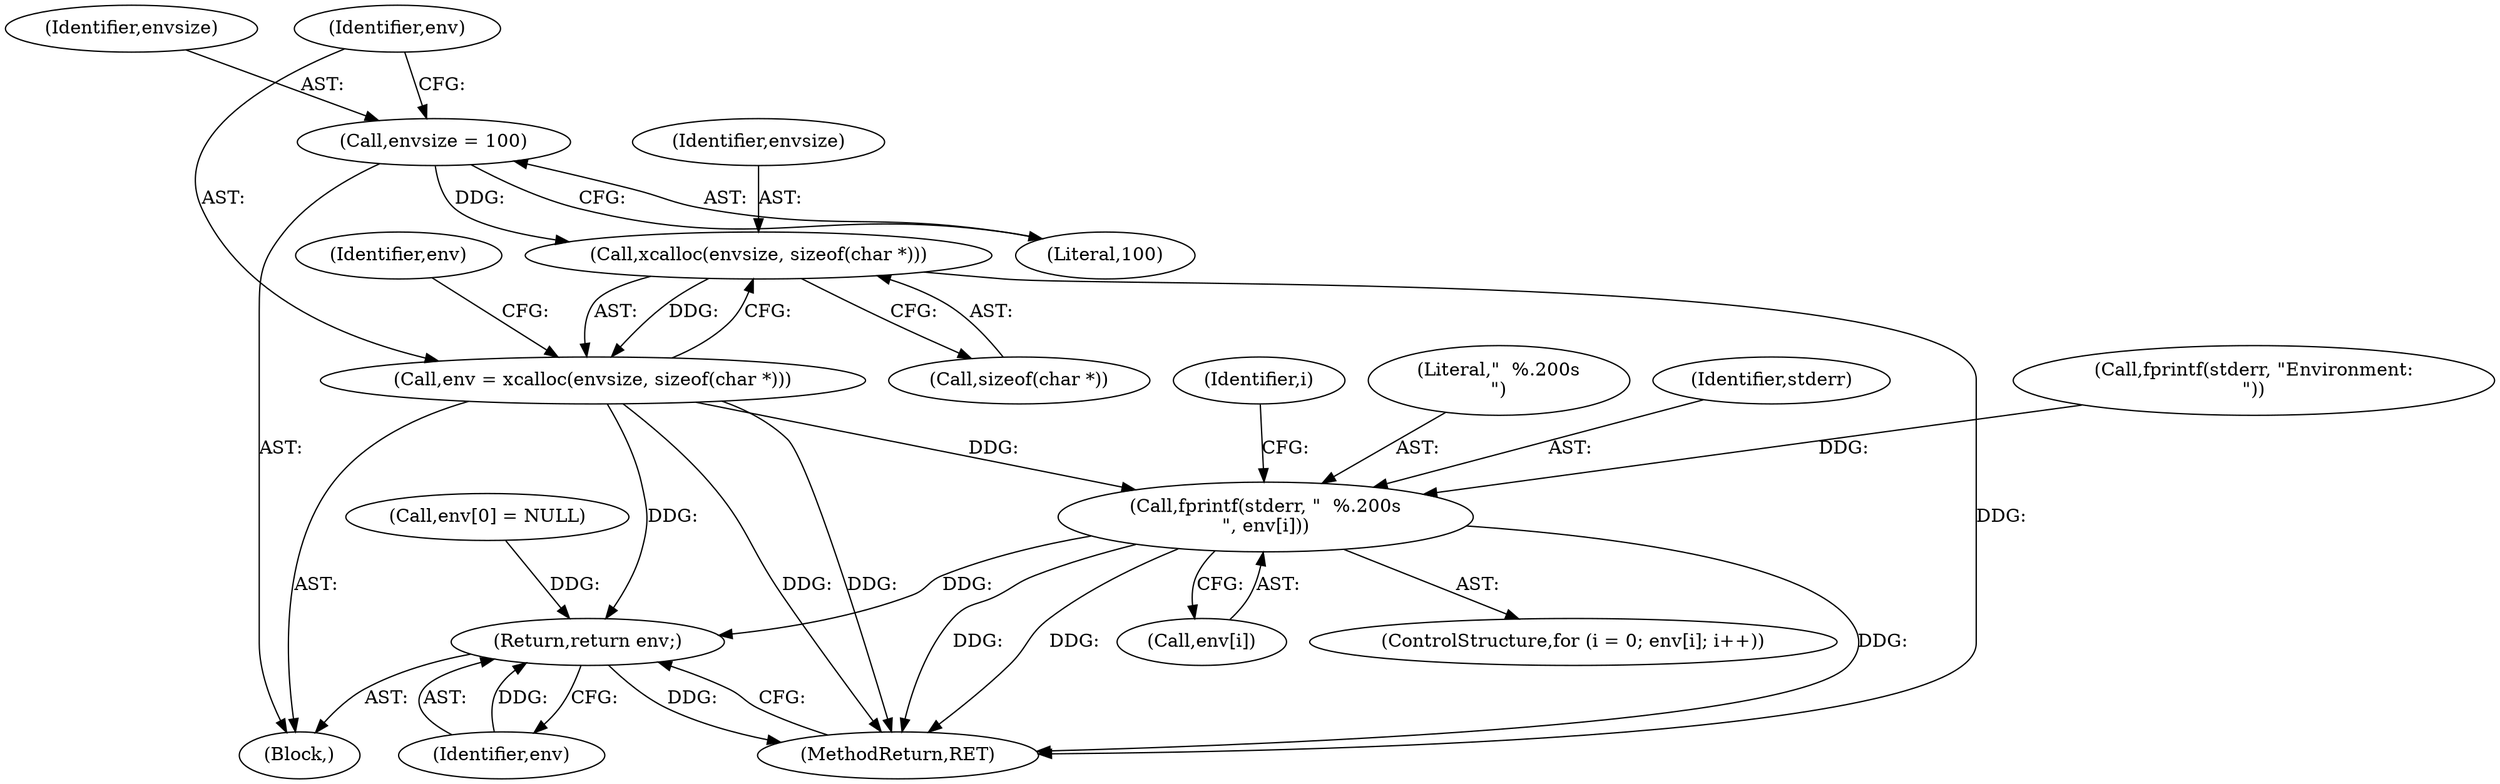 digraph "0_mindrot_85bdcd7c92fe7ff133bbc4e10a65c91810f88755@API" {
"1000143" [label="(Call,xcalloc(envsize, sizeof(char *)))"];
"1000138" [label="(Call,envsize = 100)"];
"1000141" [label="(Call,env = xcalloc(envsize, sizeof(char *)))"];
"1000622" [label="(Call,fprintf(stderr, \"  %.200s\n\", env[i]))"];
"1000628" [label="(Return,return env;)"];
"1000143" [label="(Call,xcalloc(envsize, sizeof(char *)))"];
"1000141" [label="(Call,env = xcalloc(envsize, sizeof(char *)))"];
"1000142" [label="(Identifier,env)"];
"1000625" [label="(Call,env[i])"];
"1000630" [label="(MethodReturn,RET)"];
"1000118" [label="(Block,)"];
"1000623" [label="(Identifier,stderr)"];
"1000610" [label="(Call,fprintf(stderr, \"Environment:\n\"))"];
"1000613" [label="(ControlStructure,for (i = 0; env[i]; i++))"];
"1000139" [label="(Identifier,envsize)"];
"1000140" [label="(Literal,100)"];
"1000144" [label="(Identifier,envsize)"];
"1000621" [label="(Identifier,i)"];
"1000624" [label="(Literal,\"  %.200s\n\")"];
"1000628" [label="(Return,return env;)"];
"1000147" [label="(Call,env[0] = NULL)"];
"1000138" [label="(Call,envsize = 100)"];
"1000145" [label="(Call,sizeof(char *))"];
"1000149" [label="(Identifier,env)"];
"1000629" [label="(Identifier,env)"];
"1000622" [label="(Call,fprintf(stderr, \"  %.200s\n\", env[i]))"];
"1000143" -> "1000141"  [label="AST: "];
"1000143" -> "1000145"  [label="CFG: "];
"1000144" -> "1000143"  [label="AST: "];
"1000145" -> "1000143"  [label="AST: "];
"1000141" -> "1000143"  [label="CFG: "];
"1000143" -> "1000630"  [label="DDG: "];
"1000143" -> "1000141"  [label="DDG: "];
"1000138" -> "1000143"  [label="DDG: "];
"1000138" -> "1000118"  [label="AST: "];
"1000138" -> "1000140"  [label="CFG: "];
"1000139" -> "1000138"  [label="AST: "];
"1000140" -> "1000138"  [label="AST: "];
"1000142" -> "1000138"  [label="CFG: "];
"1000141" -> "1000118"  [label="AST: "];
"1000142" -> "1000141"  [label="AST: "];
"1000149" -> "1000141"  [label="CFG: "];
"1000141" -> "1000630"  [label="DDG: "];
"1000141" -> "1000630"  [label="DDG: "];
"1000141" -> "1000622"  [label="DDG: "];
"1000141" -> "1000628"  [label="DDG: "];
"1000622" -> "1000613"  [label="AST: "];
"1000622" -> "1000625"  [label="CFG: "];
"1000623" -> "1000622"  [label="AST: "];
"1000624" -> "1000622"  [label="AST: "];
"1000625" -> "1000622"  [label="AST: "];
"1000621" -> "1000622"  [label="CFG: "];
"1000622" -> "1000630"  [label="DDG: "];
"1000622" -> "1000630"  [label="DDG: "];
"1000622" -> "1000630"  [label="DDG: "];
"1000610" -> "1000622"  [label="DDG: "];
"1000622" -> "1000628"  [label="DDG: "];
"1000628" -> "1000118"  [label="AST: "];
"1000628" -> "1000629"  [label="CFG: "];
"1000629" -> "1000628"  [label="AST: "];
"1000630" -> "1000628"  [label="CFG: "];
"1000628" -> "1000630"  [label="DDG: "];
"1000629" -> "1000628"  [label="DDG: "];
"1000147" -> "1000628"  [label="DDG: "];
}
